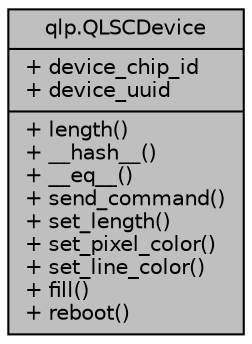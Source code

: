 digraph "qlp.QLSCDevice"
{
 // LATEX_PDF_SIZE
  edge [fontname="Helvetica",fontsize="10",labelfontname="Helvetica",labelfontsize="10"];
  node [fontname="Helvetica",fontsize="10",shape=record];
  Node1 [label="{qlp.QLSCDevice\n|+ device_chip_id\l+ device_uuid\l|+ length()\l+ __hash__()\l+ __eq__()\l+ send_command()\l+ set_length()\l+ set_pixel_color()\l+ set_line_color()\l+ fill()\l+ reboot()\l}",height=0.2,width=0.4,color="black", fillcolor="grey75", style="filled", fontcolor="black",tooltip=" "];
}
